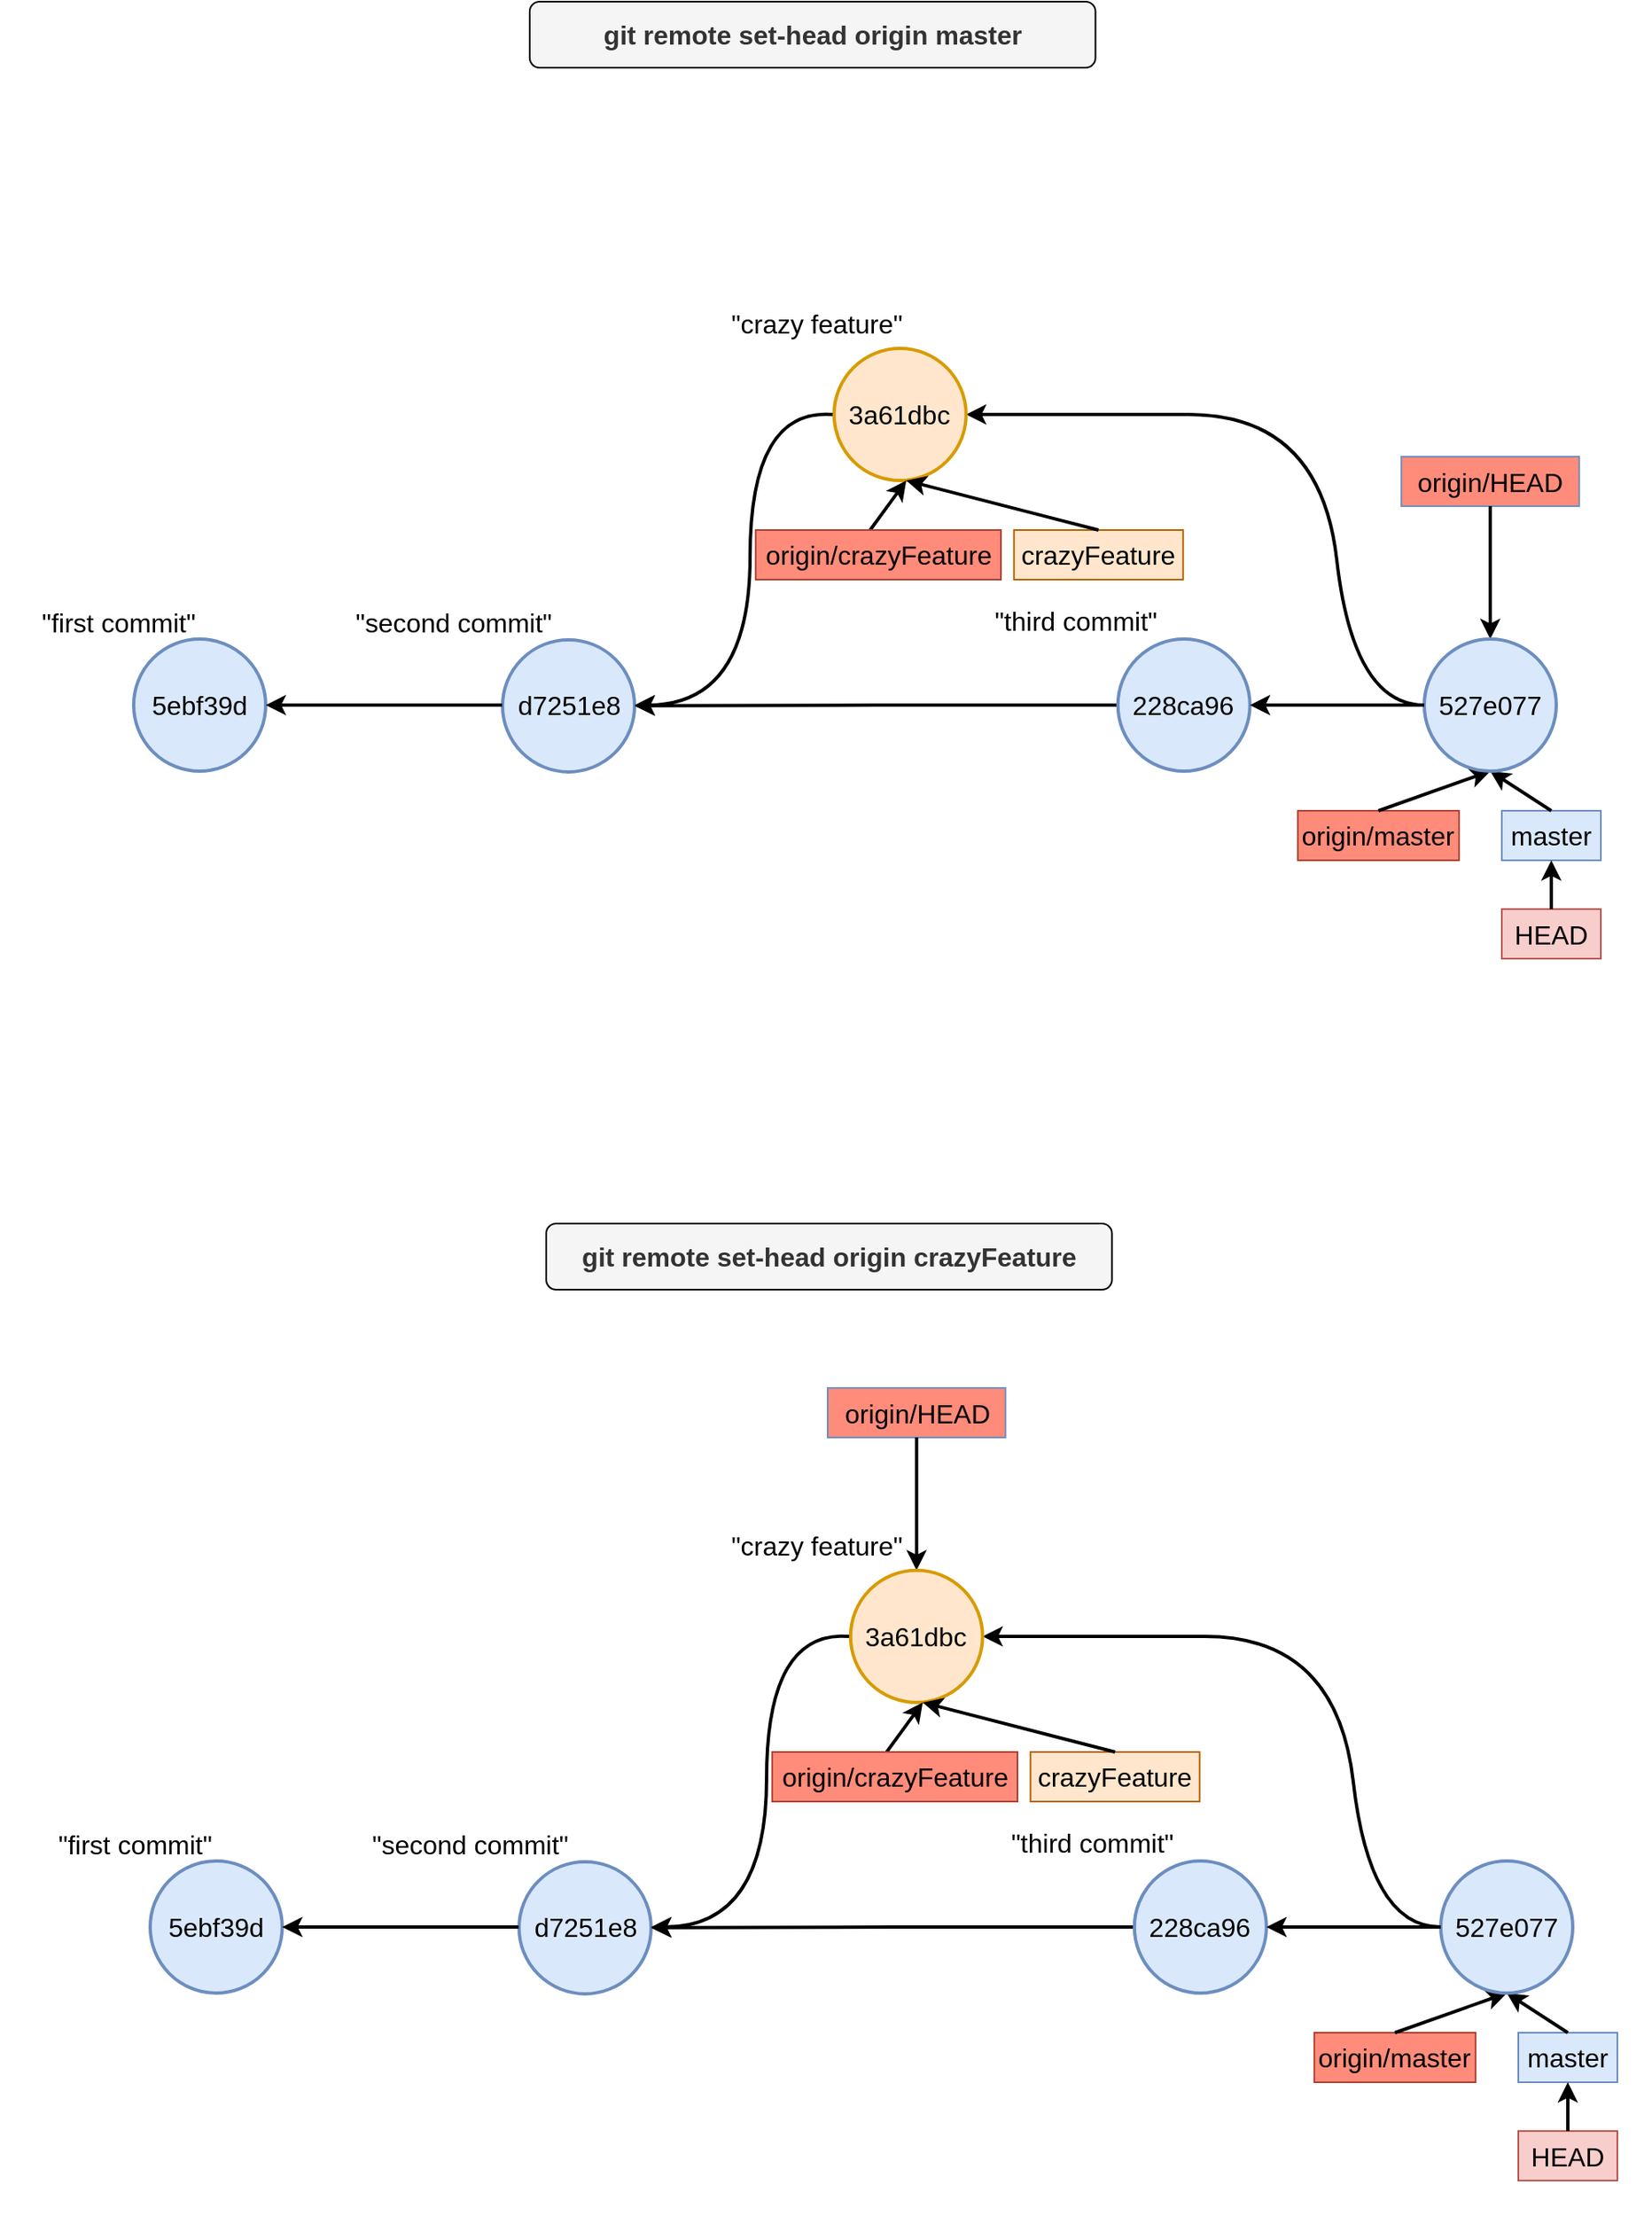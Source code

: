<mxfile version="26.0.6">
  <diagram name="Pagina-1" id="drzx19aC8_g6EXU4wZJD">
    <mxGraphModel dx="2607" dy="-3258" grid="1" gridSize="10" guides="1" tooltips="1" connect="1" arrows="1" fold="1" page="1" pageScale="1" pageWidth="827" pageHeight="1169" math="0" shadow="0">
      <root>
        <mxCell id="0" />
        <mxCell id="1" parent="0" />
        <mxCell id="ZRlyYazqL69YSuZb-ngl-1" value="" style="rounded=1;whiteSpace=wrap;html=1;strokeWidth=2;strokeColor=none;absoluteArcSize=1;arcSize=0;dashed=1;dashPattern=12 12;" vertex="1" parent="1">
          <mxGeometry x="150" y="5750" width="990" height="450" as="geometry" />
        </mxCell>
        <mxCell id="ZRlyYazqL69YSuZb-ngl-3" value="" style="rounded=1;whiteSpace=wrap;html=1;strokeWidth=2;strokeColor=none;absoluteArcSize=1;arcSize=0;" vertex="1" parent="1">
          <mxGeometry x="150" y="5900" width="990" height="450" as="geometry" />
        </mxCell>
        <mxCell id="ZRlyYazqL69YSuZb-ngl-4" value="master" style="text;html=1;align=center;verticalAlign=middle;whiteSpace=wrap;rounded=0;fillColor=#dae8fc;strokeColor=#6c8ebf;fontSize=16;" vertex="1" parent="1">
          <mxGeometry x="1060" y="6240" width="60" height="30" as="geometry" />
        </mxCell>
        <mxCell id="ZRlyYazqL69YSuZb-ngl-5" value="" style="endArrow=classic;html=1;rounded=0;entryX=0.5;entryY=1;entryDx=0;entryDy=0;exitX=0.5;exitY=0;exitDx=0;exitDy=0;strokeWidth=2;" edge="1" parent="1" source="ZRlyYazqL69YSuZb-ngl-4" target="ZRlyYazqL69YSuZb-ngl-46">
          <mxGeometry width="50" height="50" relative="1" as="geometry">
            <mxPoint x="1647.24" y="6269.56" as="sourcePoint" />
            <mxPoint x="1090.99" y="6210.0" as="targetPoint" />
          </mxGeometry>
        </mxCell>
        <mxCell id="ZRlyYazqL69YSuZb-ngl-7" value="origin/master" style="text;html=1;align=center;verticalAlign=middle;whiteSpace=wrap;rounded=0;fillColor=#FF8C7A;strokeColor=#ae4132;fontSize=16;" vertex="1" parent="1">
          <mxGeometry x="936.37" y="6240" width="97.74" height="30" as="geometry" />
        </mxCell>
        <mxCell id="ZRlyYazqL69YSuZb-ngl-8" value="origin/HEAD" style="text;html=1;align=center;verticalAlign=middle;whiteSpace=wrap;rounded=0;fillColor=#FF8C7A;strokeColor=#6c8ebf;fontColor=#000000;fontSize=16;" vertex="1" parent="1">
          <mxGeometry x="999.13" y="6025.56" width="107.74" height="30" as="geometry" />
        </mxCell>
        <mxCell id="ZRlyYazqL69YSuZb-ngl-9" value="" style="endArrow=classic;html=1;rounded=0;exitX=0.5;exitY=0;exitDx=0;exitDy=0;entryX=0.5;entryY=1;entryDx=0;entryDy=0;strokeWidth=2;" edge="1" parent="1" source="ZRlyYazqL69YSuZb-ngl-7" target="ZRlyYazqL69YSuZb-ngl-46">
          <mxGeometry width="50" height="50" relative="1" as="geometry">
            <mxPoint x="767.51" y="6218.68" as="sourcePoint" />
            <mxPoint x="1009.76" y="6210.0" as="targetPoint" />
          </mxGeometry>
        </mxCell>
        <mxCell id="ZRlyYazqL69YSuZb-ngl-10" value="" style="endArrow=classic;html=1;rounded=0;strokeWidth=2;entryX=0.5;entryY=0;entryDx=0;entryDy=0;" edge="1" parent="1">
          <mxGeometry width="50" height="50" relative="1" as="geometry">
            <mxPoint x="1053" y="6055.56" as="sourcePoint" />
            <mxPoint x="1053.0" y="6136.0" as="targetPoint" />
          </mxGeometry>
        </mxCell>
        <mxCell id="ZRlyYazqL69YSuZb-ngl-11" value="d7251e8" style="ellipse;whiteSpace=wrap;html=1;aspect=fixed;strokeWidth=2;fillColor=#dae8fc;strokeColor=#6c8ebf;fontSize=16;" vertex="1" parent="1">
          <mxGeometry x="454.51" y="6136.44" width="80" height="80" as="geometry" />
        </mxCell>
        <mxCell id="ZRlyYazqL69YSuZb-ngl-12" value="5ebf39d" style="ellipse;whiteSpace=wrap;html=1;aspect=fixed;strokeWidth=2;fillColor=#dae8fc;strokeColor=#6c8ebf;fontSize=16;" vertex="1" parent="1">
          <mxGeometry x="231" y="6136" width="80" height="80" as="geometry" />
        </mxCell>
        <mxCell id="ZRlyYazqL69YSuZb-ngl-13" value="&quot;first commit&quot;" style="text;html=1;align=center;verticalAlign=middle;whiteSpace=wrap;rounded=0;fontSize=16;" vertex="1" parent="1">
          <mxGeometry x="161" y="6111" width="122.25" height="30" as="geometry" />
        </mxCell>
        <mxCell id="ZRlyYazqL69YSuZb-ngl-14" style="edgeStyle=orthogonalEdgeStyle;rounded=0;orthogonalLoop=1;jettySize=auto;html=1;strokeWidth=2;endArrow=none;endFill=0;startArrow=classic;startFill=1;" edge="1" parent="1">
          <mxGeometry relative="1" as="geometry">
            <mxPoint x="311" y="6176" as="sourcePoint" />
            <mxPoint x="454.25" y="6176" as="targetPoint" />
          </mxGeometry>
        </mxCell>
        <mxCell id="ZRlyYazqL69YSuZb-ngl-15" value="&quot;second commit&quot;" style="text;html=1;align=center;verticalAlign=middle;whiteSpace=wrap;rounded=0;fontSize=16;" vertex="1" parent="1">
          <mxGeometry x="364" y="6111" width="122.25" height="30" as="geometry" />
        </mxCell>
        <mxCell id="ZRlyYazqL69YSuZb-ngl-16" style="edgeStyle=orthogonalEdgeStyle;rounded=0;orthogonalLoop=1;jettySize=auto;html=1;endArrow=none;endFill=0;strokeWidth=2;startArrow=classic;startFill=1;" edge="1" parent="1" source="ZRlyYazqL69YSuZb-ngl-17">
          <mxGeometry relative="1" as="geometry">
            <mxPoint x="870" y="6000" as="targetPoint" />
          </mxGeometry>
        </mxCell>
        <mxCell id="ZRlyYazqL69YSuZb-ngl-17" value="&lt;font style=&quot;font-size: 16px;&quot;&gt;3a61dbc&lt;/font&gt;" style="ellipse;whiteSpace=wrap;html=1;aspect=fixed;strokeWidth=2;fillColor=#ffe6cc;strokeColor=#d79b00;" vertex="1" parent="1">
          <mxGeometry x="655.38" y="5960" width="80" height="80" as="geometry" />
        </mxCell>
        <mxCell id="ZRlyYazqL69YSuZb-ngl-18" value="" style="curved=1;endArrow=none;html=1;rounded=0;exitX=1;exitY=0.5;exitDx=0;exitDy=0;entryX=0;entryY=0.5;entryDx=0;entryDy=0;strokeWidth=2;endFill=0;startArrow=classic;startFill=1;" edge="1" parent="1">
          <mxGeometry width="50" height="50" relative="1" as="geometry">
            <mxPoint x="534.5" y="6176" as="sourcePoint" />
            <mxPoint x="654.5" y="6000" as="targetPoint" />
            <Array as="points">
              <mxPoint x="604.5" y="6176" />
              <mxPoint x="604.5" y="5996" />
            </Array>
          </mxGeometry>
        </mxCell>
        <mxCell id="ZRlyYazqL69YSuZb-ngl-19" value="HEAD" style="text;html=1;align=center;verticalAlign=middle;whiteSpace=wrap;rounded=0;fillColor=#f8cecc;strokeColor=#b85450;fontSize=16;" vertex="1" parent="1">
          <mxGeometry x="1059.99" y="6299.56" width="60" height="30" as="geometry" />
        </mxCell>
        <mxCell id="ZRlyYazqL69YSuZb-ngl-20" value="&quot;crazy feature&quot;" style="text;html=1;align=center;verticalAlign=middle;whiteSpace=wrap;rounded=0;fontSize=16;" vertex="1" parent="1">
          <mxGeometry x="583.88" y="5930" width="122.25" height="30" as="geometry" />
        </mxCell>
        <mxCell id="ZRlyYazqL69YSuZb-ngl-21" value="" style="endArrow=classic;html=1;rounded=0;exitX=0.5;exitY=0;exitDx=0;exitDy=0;entryX=0.5;entryY=1;entryDx=0;entryDy=0;strokeWidth=2;" edge="1" parent="1" source="ZRlyYazqL69YSuZb-ngl-19">
          <mxGeometry width="50" height="50" relative="1" as="geometry">
            <mxPoint x="1068.86" y="6310" as="sourcePoint" />
            <mxPoint x="1089.99" y="6270" as="targetPoint" />
          </mxGeometry>
        </mxCell>
        <mxCell id="ZRlyYazqL69YSuZb-ngl-22" style="edgeStyle=orthogonalEdgeStyle;rounded=0;orthogonalLoop=1;jettySize=auto;html=1;entryX=1;entryY=0.5;entryDx=0;entryDy=0;strokeWidth=2;" edge="1" parent="1" source="ZRlyYazqL69YSuZb-ngl-23" target="ZRlyYazqL69YSuZb-ngl-11">
          <mxGeometry relative="1" as="geometry" />
        </mxCell>
        <mxCell id="ZRlyYazqL69YSuZb-ngl-23" value="228ca96" style="ellipse;whiteSpace=wrap;html=1;aspect=fixed;strokeWidth=2;fillColor=#dae8fc;strokeColor=#6c8ebf;fontSize=16;" vertex="1" parent="1">
          <mxGeometry x="827.37" y="6136" width="80" height="80" as="geometry" />
        </mxCell>
        <mxCell id="ZRlyYazqL69YSuZb-ngl-24" value="&quot;third commit&quot;" style="text;html=1;align=center;verticalAlign=middle;whiteSpace=wrap;rounded=0;fontSize=16;" vertex="1" parent="1">
          <mxGeometry x="741" y="6110" width="122.25" height="30" as="geometry" />
        </mxCell>
        <mxCell id="ZRlyYazqL69YSuZb-ngl-25" value="&lt;font style=&quot;font-size: 16px;&quot;&gt;crazyFeature&lt;/font&gt;" style="text;html=1;align=center;verticalAlign=middle;whiteSpace=wrap;rounded=0;fillColor=#ffe6cc;strokeColor=#b46504;" vertex="1" parent="1">
          <mxGeometry x="764.38" y="6070" width="102.5" height="30" as="geometry" />
        </mxCell>
        <mxCell id="ZRlyYazqL69YSuZb-ngl-26" value="" style="endArrow=classic;html=1;rounded=0;exitX=0.5;exitY=0;exitDx=0;exitDy=0;strokeWidth=2;entryX=0.5;entryY=1;entryDx=0;entryDy=0;" edge="1" parent="1" source="ZRlyYazqL69YSuZb-ngl-25">
          <mxGeometry width="50" height="50" relative="1" as="geometry">
            <mxPoint x="672.5" y="5715" as="sourcePoint" />
            <mxPoint x="699.12" y="6040" as="targetPoint" />
          </mxGeometry>
        </mxCell>
        <mxCell id="ZRlyYazqL69YSuZb-ngl-27" value="" style="endArrow=classic;html=1;rounded=0;exitX=0.5;exitY=0;exitDx=0;exitDy=0;entryX=0.5;entryY=1;entryDx=0;entryDy=0;strokeWidth=2;" edge="1" parent="1">
          <mxGeometry width="50" height="50" relative="1" as="geometry">
            <mxPoint x="677.25" y="6070" as="sourcePoint" />
            <mxPoint x="699.12" y="6040" as="targetPoint" />
          </mxGeometry>
        </mxCell>
        <mxCell id="ZRlyYazqL69YSuZb-ngl-45" style="edgeStyle=orthogonalEdgeStyle;rounded=0;orthogonalLoop=1;jettySize=auto;html=1;entryX=1;entryY=0.5;entryDx=0;entryDy=0;strokeWidth=2;" edge="1" parent="1" source="ZRlyYazqL69YSuZb-ngl-46" target="ZRlyYazqL69YSuZb-ngl-23">
          <mxGeometry relative="1" as="geometry" />
        </mxCell>
        <mxCell id="ZRlyYazqL69YSuZb-ngl-46" value="&lt;span&gt;527e077&lt;/span&gt;" style="ellipse;whiteSpace=wrap;html=1;aspect=fixed;strokeWidth=2;fillColor=#dae8fc;strokeColor=#6c8ebf;fontSize=16;" vertex="1" parent="1">
          <mxGeometry x="1013" y="6136" width="80" height="80" as="geometry" />
        </mxCell>
        <mxCell id="ZRlyYazqL69YSuZb-ngl-47" value="" style="curved=1;endArrow=none;html=1;rounded=0;entryX=0;entryY=0.5;entryDx=0;entryDy=0;strokeWidth=2;endFill=0;" edge="1" parent="1" target="ZRlyYazqL69YSuZb-ngl-46">
          <mxGeometry width="50" height="50" relative="1" as="geometry">
            <mxPoint x="869.98" y="6000" as="sourcePoint" />
            <mxPoint x="1019.98" y="6180" as="targetPoint" />
            <Array as="points">
              <mxPoint x="949.98" y="6000" />
              <mxPoint x="970" y="6176" />
            </Array>
          </mxGeometry>
        </mxCell>
        <mxCell id="ZRlyYazqL69YSuZb-ngl-52" value="origin/crazyFeature" style="text;html=1;align=center;verticalAlign=middle;whiteSpace=wrap;rounded=0;fillColor=#FF8C7A;strokeColor=#ae4132;fontSize=16;" vertex="1" parent="1">
          <mxGeometry x="607.88" y="6070.0" width="148.62" height="30" as="geometry" />
        </mxCell>
        <mxCell id="ZRlyYazqL69YSuZb-ngl-53" value="&lt;span style=&quot;font-size: 16px;&quot;&gt;&lt;b&gt;git remote set-head origin master&lt;/b&gt;&lt;/span&gt;" style="rounded=1;whiteSpace=wrap;html=1;fillColor=#f5f5f5;fontColor=#333333;strokeColor=default;" vertex="1" parent="1">
          <mxGeometry x="470.97" y="5750" width="342.81" height="40" as="geometry" />
        </mxCell>
        <mxCell id="ZRlyYazqL69YSuZb-ngl-54" value="" style="rounded=1;whiteSpace=wrap;html=1;strokeWidth=2;strokeColor=none;absoluteArcSize=1;arcSize=0;dashed=1;dashPattern=12 12;" vertex="1" parent="1">
          <mxGeometry x="160" y="6490" width="990" height="450" as="geometry" />
        </mxCell>
        <mxCell id="ZRlyYazqL69YSuZb-ngl-55" value="" style="rounded=1;whiteSpace=wrap;html=1;strokeWidth=2;strokeColor=none;absoluteArcSize=1;arcSize=0;" vertex="1" parent="1">
          <mxGeometry x="160" y="6640" width="990" height="450" as="geometry" />
        </mxCell>
        <mxCell id="ZRlyYazqL69YSuZb-ngl-56" value="master" style="text;html=1;align=center;verticalAlign=middle;whiteSpace=wrap;rounded=0;fillColor=#dae8fc;strokeColor=#6c8ebf;fontSize=16;" vertex="1" parent="1">
          <mxGeometry x="1070" y="6980" width="60" height="30" as="geometry" />
        </mxCell>
        <mxCell id="ZRlyYazqL69YSuZb-ngl-57" value="" style="endArrow=classic;html=1;rounded=0;entryX=0.5;entryY=1;entryDx=0;entryDy=0;exitX=0.5;exitY=0;exitDx=0;exitDy=0;strokeWidth=2;" edge="1" parent="1" source="ZRlyYazqL69YSuZb-ngl-56" target="ZRlyYazqL69YSuZb-ngl-80">
          <mxGeometry width="50" height="50" relative="1" as="geometry">
            <mxPoint x="1657.24" y="7009.56" as="sourcePoint" />
            <mxPoint x="1100.99" y="6950.0" as="targetPoint" />
          </mxGeometry>
        </mxCell>
        <mxCell id="ZRlyYazqL69YSuZb-ngl-58" value="origin/master" style="text;html=1;align=center;verticalAlign=middle;whiteSpace=wrap;rounded=0;fillColor=#FF8C7A;strokeColor=#ae4132;fontSize=16;" vertex="1" parent="1">
          <mxGeometry x="946.37" y="6980" width="97.74" height="30" as="geometry" />
        </mxCell>
        <mxCell id="ZRlyYazqL69YSuZb-ngl-59" value="origin/HEAD" style="text;html=1;align=center;verticalAlign=middle;whiteSpace=wrap;rounded=0;fillColor=#FF8C7A;strokeColor=#6c8ebf;fontColor=#000000;fontSize=16;" vertex="1" parent="1">
          <mxGeometry x="651.51" y="6589.56" width="107.74" height="30" as="geometry" />
        </mxCell>
        <mxCell id="ZRlyYazqL69YSuZb-ngl-60" value="" style="endArrow=classic;html=1;rounded=0;exitX=0.5;exitY=0;exitDx=0;exitDy=0;entryX=0.5;entryY=1;entryDx=0;entryDy=0;strokeWidth=2;" edge="1" parent="1" source="ZRlyYazqL69YSuZb-ngl-58" target="ZRlyYazqL69YSuZb-ngl-80">
          <mxGeometry width="50" height="50" relative="1" as="geometry">
            <mxPoint x="777.51" y="6958.68" as="sourcePoint" />
            <mxPoint x="1019.76" y="6950.0" as="targetPoint" />
          </mxGeometry>
        </mxCell>
        <mxCell id="ZRlyYazqL69YSuZb-ngl-61" value="" style="endArrow=classic;html=1;rounded=0;strokeWidth=2;entryX=0.5;entryY=0;entryDx=0;entryDy=0;" edge="1" parent="1">
          <mxGeometry width="50" height="50" relative="1" as="geometry">
            <mxPoint x="705.38" y="6619.56" as="sourcePoint" />
            <mxPoint x="705.38" y="6700.0" as="targetPoint" />
          </mxGeometry>
        </mxCell>
        <mxCell id="ZRlyYazqL69YSuZb-ngl-62" value="d7251e8" style="ellipse;whiteSpace=wrap;html=1;aspect=fixed;strokeWidth=2;fillColor=#dae8fc;strokeColor=#6c8ebf;fontSize=16;" vertex="1" parent="1">
          <mxGeometry x="464.51" y="6876.44" width="80" height="80" as="geometry" />
        </mxCell>
        <mxCell id="ZRlyYazqL69YSuZb-ngl-63" value="5ebf39d" style="ellipse;whiteSpace=wrap;html=1;aspect=fixed;strokeWidth=2;fillColor=#dae8fc;strokeColor=#6c8ebf;fontSize=16;" vertex="1" parent="1">
          <mxGeometry x="241" y="6876" width="80" height="80" as="geometry" />
        </mxCell>
        <mxCell id="ZRlyYazqL69YSuZb-ngl-64" value="&quot;first commit&quot;" style="text;html=1;align=center;verticalAlign=middle;whiteSpace=wrap;rounded=0;fontSize=16;" vertex="1" parent="1">
          <mxGeometry x="171" y="6851" width="122.25" height="30" as="geometry" />
        </mxCell>
        <mxCell id="ZRlyYazqL69YSuZb-ngl-65" style="edgeStyle=orthogonalEdgeStyle;rounded=0;orthogonalLoop=1;jettySize=auto;html=1;strokeWidth=2;endArrow=none;endFill=0;startArrow=classic;startFill=1;" edge="1" parent="1">
          <mxGeometry relative="1" as="geometry">
            <mxPoint x="321" y="6916" as="sourcePoint" />
            <mxPoint x="464.25" y="6916" as="targetPoint" />
          </mxGeometry>
        </mxCell>
        <mxCell id="ZRlyYazqL69YSuZb-ngl-66" value="&quot;second commit&quot;" style="text;html=1;align=center;verticalAlign=middle;whiteSpace=wrap;rounded=0;fontSize=16;" vertex="1" parent="1">
          <mxGeometry x="374" y="6851" width="122.25" height="30" as="geometry" />
        </mxCell>
        <mxCell id="ZRlyYazqL69YSuZb-ngl-67" style="edgeStyle=orthogonalEdgeStyle;rounded=0;orthogonalLoop=1;jettySize=auto;html=1;endArrow=none;endFill=0;strokeWidth=2;startArrow=classic;startFill=1;" edge="1" parent="1" source="ZRlyYazqL69YSuZb-ngl-68">
          <mxGeometry relative="1" as="geometry">
            <mxPoint x="880" y="6740" as="targetPoint" />
          </mxGeometry>
        </mxCell>
        <mxCell id="ZRlyYazqL69YSuZb-ngl-68" value="&lt;font style=&quot;font-size: 16px;&quot;&gt;3a61dbc&lt;/font&gt;" style="ellipse;whiteSpace=wrap;html=1;aspect=fixed;strokeWidth=2;fillColor=#ffe6cc;strokeColor=#d79b00;" vertex="1" parent="1">
          <mxGeometry x="665.38" y="6700" width="80" height="80" as="geometry" />
        </mxCell>
        <mxCell id="ZRlyYazqL69YSuZb-ngl-69" value="" style="curved=1;endArrow=none;html=1;rounded=0;exitX=1;exitY=0.5;exitDx=0;exitDy=0;entryX=0;entryY=0.5;entryDx=0;entryDy=0;strokeWidth=2;endFill=0;startArrow=classic;startFill=1;" edge="1" parent="1">
          <mxGeometry width="50" height="50" relative="1" as="geometry">
            <mxPoint x="544.5" y="6916" as="sourcePoint" />
            <mxPoint x="664.5" y="6740" as="targetPoint" />
            <Array as="points">
              <mxPoint x="614.5" y="6916" />
              <mxPoint x="614.5" y="6736" />
            </Array>
          </mxGeometry>
        </mxCell>
        <mxCell id="ZRlyYazqL69YSuZb-ngl-70" value="HEAD" style="text;html=1;align=center;verticalAlign=middle;whiteSpace=wrap;rounded=0;fillColor=#f8cecc;strokeColor=#b85450;fontSize=16;" vertex="1" parent="1">
          <mxGeometry x="1069.99" y="7039.56" width="60" height="30" as="geometry" />
        </mxCell>
        <mxCell id="ZRlyYazqL69YSuZb-ngl-71" value="&quot;crazy feature&quot;" style="text;html=1;align=center;verticalAlign=middle;whiteSpace=wrap;rounded=0;fontSize=16;" vertex="1" parent="1">
          <mxGeometry x="583.88" y="6670" width="122.25" height="30" as="geometry" />
        </mxCell>
        <mxCell id="ZRlyYazqL69YSuZb-ngl-72" value="" style="endArrow=classic;html=1;rounded=0;exitX=0.5;exitY=0;exitDx=0;exitDy=0;entryX=0.5;entryY=1;entryDx=0;entryDy=0;strokeWidth=2;" edge="1" parent="1" source="ZRlyYazqL69YSuZb-ngl-70">
          <mxGeometry width="50" height="50" relative="1" as="geometry">
            <mxPoint x="1078.86" y="7050" as="sourcePoint" />
            <mxPoint x="1099.99" y="7010" as="targetPoint" />
          </mxGeometry>
        </mxCell>
        <mxCell id="ZRlyYazqL69YSuZb-ngl-73" style="edgeStyle=orthogonalEdgeStyle;rounded=0;orthogonalLoop=1;jettySize=auto;html=1;entryX=1;entryY=0.5;entryDx=0;entryDy=0;strokeWidth=2;" edge="1" parent="1" source="ZRlyYazqL69YSuZb-ngl-74" target="ZRlyYazqL69YSuZb-ngl-62">
          <mxGeometry relative="1" as="geometry" />
        </mxCell>
        <mxCell id="ZRlyYazqL69YSuZb-ngl-74" value="228ca96" style="ellipse;whiteSpace=wrap;html=1;aspect=fixed;strokeWidth=2;fillColor=#dae8fc;strokeColor=#6c8ebf;fontSize=16;" vertex="1" parent="1">
          <mxGeometry x="837.37" y="6876" width="80" height="80" as="geometry" />
        </mxCell>
        <mxCell id="ZRlyYazqL69YSuZb-ngl-75" value="&quot;third commit&quot;" style="text;html=1;align=center;verticalAlign=middle;whiteSpace=wrap;rounded=0;fontSize=16;" vertex="1" parent="1">
          <mxGeometry x="751" y="6850" width="122.25" height="30" as="geometry" />
        </mxCell>
        <mxCell id="ZRlyYazqL69YSuZb-ngl-76" value="&lt;font style=&quot;font-size: 16px;&quot;&gt;crazyFeature&lt;/font&gt;" style="text;html=1;align=center;verticalAlign=middle;whiteSpace=wrap;rounded=0;fillColor=#ffe6cc;strokeColor=#b46504;" vertex="1" parent="1">
          <mxGeometry x="774.38" y="6810" width="102.5" height="30" as="geometry" />
        </mxCell>
        <mxCell id="ZRlyYazqL69YSuZb-ngl-77" value="" style="endArrow=classic;html=1;rounded=0;exitX=0.5;exitY=0;exitDx=0;exitDy=0;strokeWidth=2;entryX=0.5;entryY=1;entryDx=0;entryDy=0;" edge="1" parent="1" source="ZRlyYazqL69YSuZb-ngl-76">
          <mxGeometry width="50" height="50" relative="1" as="geometry">
            <mxPoint x="682.5" y="6455" as="sourcePoint" />
            <mxPoint x="709.12" y="6780" as="targetPoint" />
          </mxGeometry>
        </mxCell>
        <mxCell id="ZRlyYazqL69YSuZb-ngl-78" value="" style="endArrow=classic;html=1;rounded=0;exitX=0.5;exitY=0;exitDx=0;exitDy=0;entryX=0.5;entryY=1;entryDx=0;entryDy=0;strokeWidth=2;" edge="1" parent="1">
          <mxGeometry width="50" height="50" relative="1" as="geometry">
            <mxPoint x="687.25" y="6810" as="sourcePoint" />
            <mxPoint x="709.12" y="6780" as="targetPoint" />
          </mxGeometry>
        </mxCell>
        <mxCell id="ZRlyYazqL69YSuZb-ngl-79" style="edgeStyle=orthogonalEdgeStyle;rounded=0;orthogonalLoop=1;jettySize=auto;html=1;entryX=1;entryY=0.5;entryDx=0;entryDy=0;strokeWidth=2;" edge="1" parent="1" source="ZRlyYazqL69YSuZb-ngl-80" target="ZRlyYazqL69YSuZb-ngl-74">
          <mxGeometry relative="1" as="geometry" />
        </mxCell>
        <mxCell id="ZRlyYazqL69YSuZb-ngl-80" value="&lt;span&gt;527e077&lt;/span&gt;" style="ellipse;whiteSpace=wrap;html=1;aspect=fixed;strokeWidth=2;fillColor=#dae8fc;strokeColor=#6c8ebf;fontSize=16;" vertex="1" parent="1">
          <mxGeometry x="1023" y="6876" width="80" height="80" as="geometry" />
        </mxCell>
        <mxCell id="ZRlyYazqL69YSuZb-ngl-81" value="" style="curved=1;endArrow=none;html=1;rounded=0;entryX=0;entryY=0.5;entryDx=0;entryDy=0;strokeWidth=2;endFill=0;" edge="1" parent="1" target="ZRlyYazqL69YSuZb-ngl-80">
          <mxGeometry width="50" height="50" relative="1" as="geometry">
            <mxPoint x="879.98" y="6740" as="sourcePoint" />
            <mxPoint x="1029.98" y="6920" as="targetPoint" />
            <Array as="points">
              <mxPoint x="959.98" y="6740" />
              <mxPoint x="980" y="6916" />
            </Array>
          </mxGeometry>
        </mxCell>
        <mxCell id="ZRlyYazqL69YSuZb-ngl-82" value="origin/crazyFeature" style="text;html=1;align=center;verticalAlign=middle;whiteSpace=wrap;rounded=0;fillColor=#FF8C7A;strokeColor=#ae4132;fontSize=16;" vertex="1" parent="1">
          <mxGeometry x="617.88" y="6810.0" width="148.62" height="30" as="geometry" />
        </mxCell>
        <mxCell id="ZRlyYazqL69YSuZb-ngl-83" value="&lt;span style=&quot;font-size: 16px;&quot;&gt;&lt;b&gt;git remote set-head origin crazyFeature&lt;/b&gt;&lt;/span&gt;" style="rounded=1;whiteSpace=wrap;html=1;fillColor=#f5f5f5;fontColor=#333333;strokeColor=default;" vertex="1" parent="1">
          <mxGeometry x="480.97" y="6490" width="342.81" height="40" as="geometry" />
        </mxCell>
      </root>
    </mxGraphModel>
  </diagram>
</mxfile>
